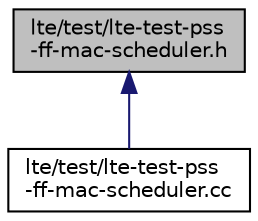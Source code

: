digraph "lte/test/lte-test-pss-ff-mac-scheduler.h"
{
  edge [fontname="Helvetica",fontsize="10",labelfontname="Helvetica",labelfontsize="10"];
  node [fontname="Helvetica",fontsize="10",shape=record];
  Node1 [label="lte/test/lte-test-pss\l-ff-mac-scheduler.h",height=0.2,width=0.4,color="black", fillcolor="grey75", style="filled", fontcolor="black"];
  Node1 -> Node2 [dir="back",color="midnightblue",fontsize="10",style="solid"];
  Node2 [label="lte/test/lte-test-pss\l-ff-mac-scheduler.cc",height=0.2,width=0.4,color="black", fillcolor="white", style="filled",URL="$d2/de3/lte-test-pss-ff-mac-scheduler_8cc.html"];
}
